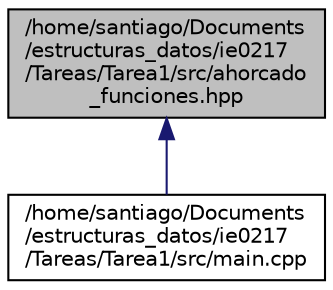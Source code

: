 digraph "/home/santiago/Documents/estructuras_datos/ie0217/Tareas/Tarea1/src/ahorcado_funciones.hpp"
{
 // LATEX_PDF_SIZE
  edge [fontname="Helvetica",fontsize="10",labelfontname="Helvetica",labelfontsize="10"];
  node [fontname="Helvetica",fontsize="10",shape=record];
  Node1 [label="/home/santiago/Documents\l/estructuras_datos/ie0217\l/Tareas/Tarea1/src/ahorcado\l_funciones.hpp",height=0.2,width=0.4,color="black", fillcolor="grey75", style="filled", fontcolor="black",tooltip="Header de las funciones utilizadas en el juego de ahorcado, representan las funciones internas y exte..."];
  Node1 -> Node2 [dir="back",color="midnightblue",fontsize="10",style="solid",fontname="Helvetica"];
  Node2 [label="/home/santiago/Documents\l/estructuras_datos/ie0217\l/Tareas/Tarea1/src/main.cpp",height=0.2,width=0.4,color="black", fillcolor="white", style="filled",URL="$main_8cpp.html",tooltip="Main del juego ahorcado, es un menu para las funciones que tiene el juego."];
}
